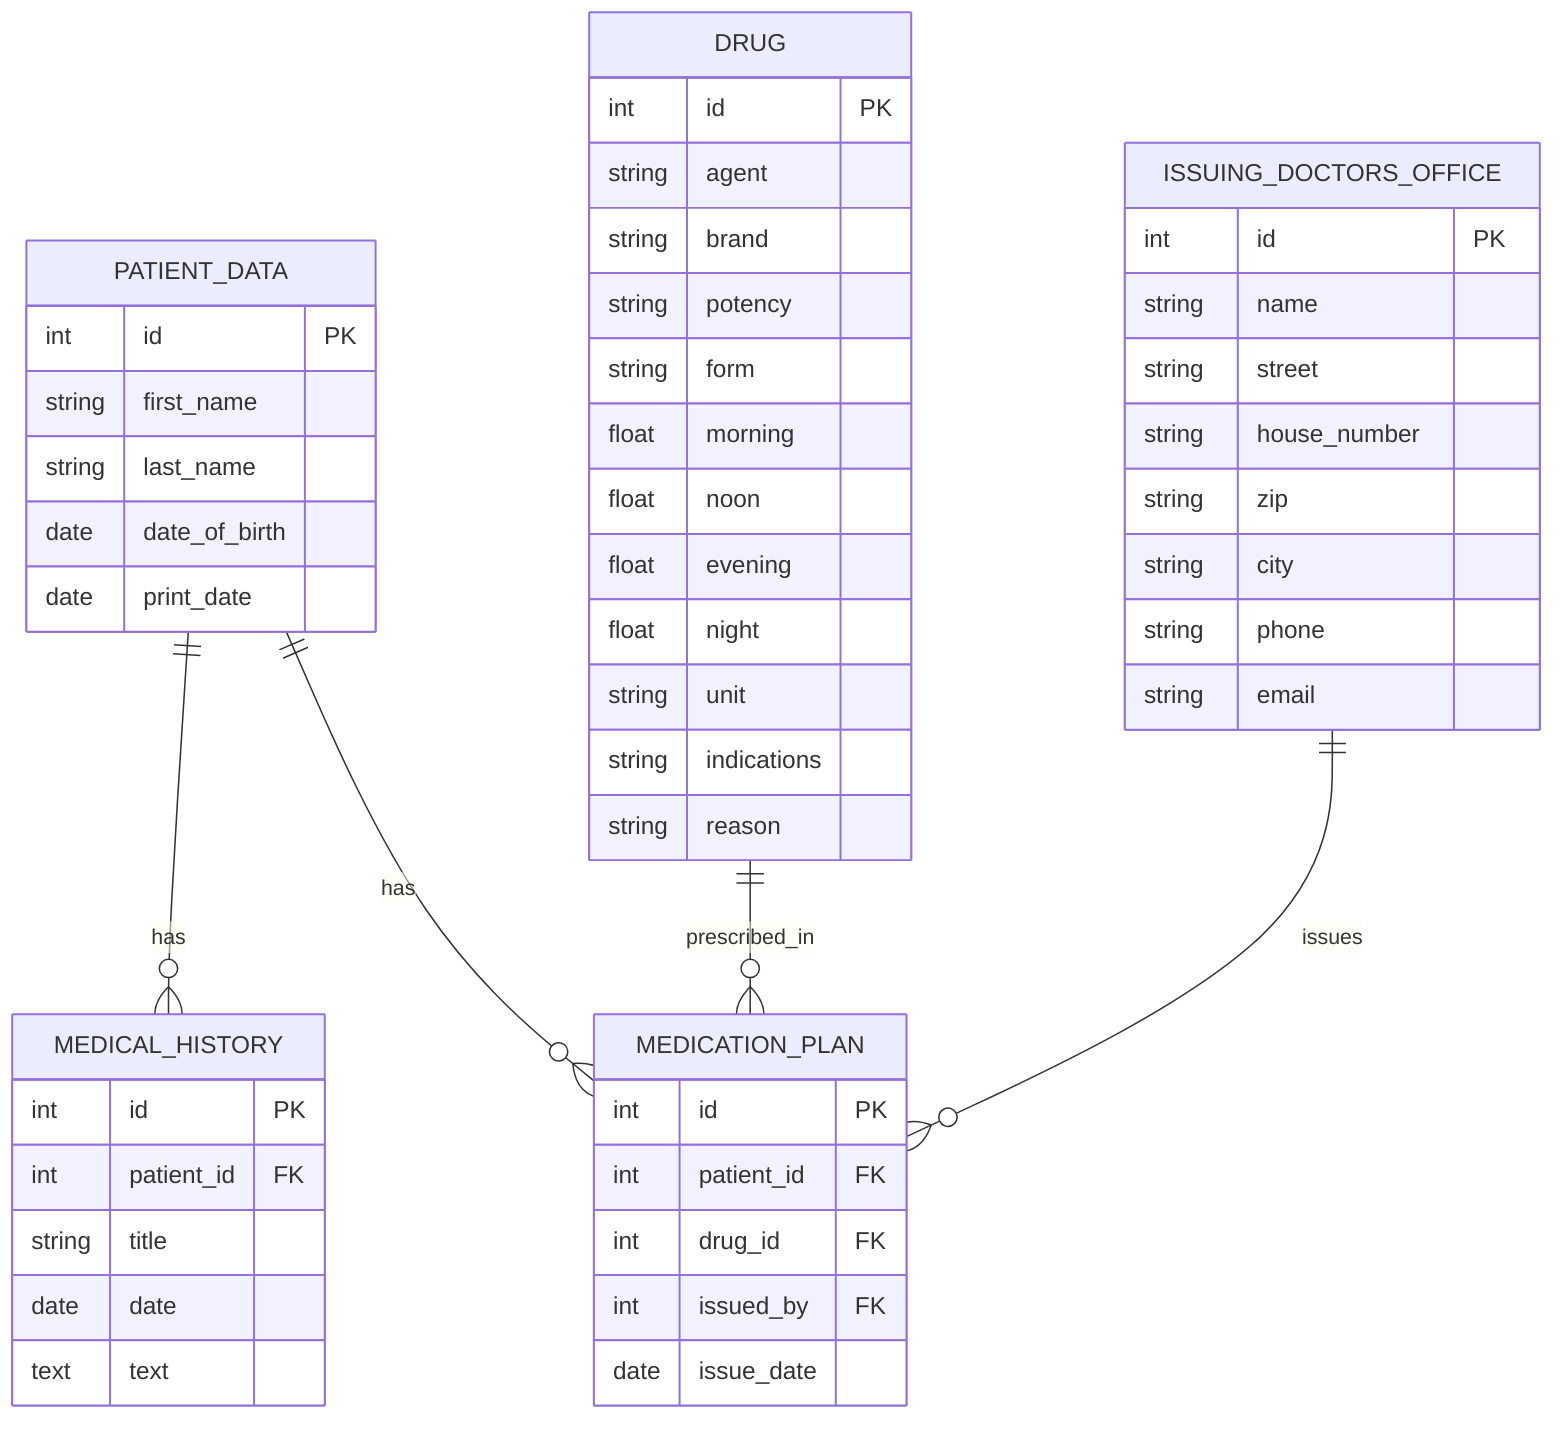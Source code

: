 erDiagram
    PATIENT_DATA ||--o{ MEDICAL_HISTORY : "has"
    PATIENT_DATA ||--o{ MEDICATION_PLAN : "has"
    DRUG ||--o{ MEDICATION_PLAN : "prescribed_in"
    ISSUING_DOCTORS_OFFICE ||--o{ MEDICATION_PLAN : "issues"
    
    PATIENT_DATA {
        int id PK
        string first_name
        string last_name
        date date_of_birth
        date print_date
    }
    
    MEDICAL_HISTORY {
        int id PK
        int patient_id FK
        string title
        date date
        text text
    }
    
    ISSUING_DOCTORS_OFFICE {
        int id PK
        string name
        string street
        string house_number
        string zip
        string city
        string phone
        string email
    }
    
    DRUG {
        int id PK
        string agent
        string brand
        string potency
        string form
        float morning
        float noon
        float evening
        float night
        string unit
        string indications
        string reason
    }
    
    MEDICATION_PLAN {
        int id PK
        int patient_id FK
        int drug_id FK
        int issued_by FK
        date issue_date
    }